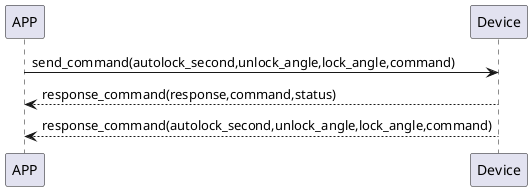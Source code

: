 @startuml

APP -> Device:  send_command(autolock_second,unlock_angle,lock_angle,command)
Device --> APP: response_command(response,command,status)
Device --> APP: response_command(autolock_second,unlock_angle,lock_angle,command)
@enduml

